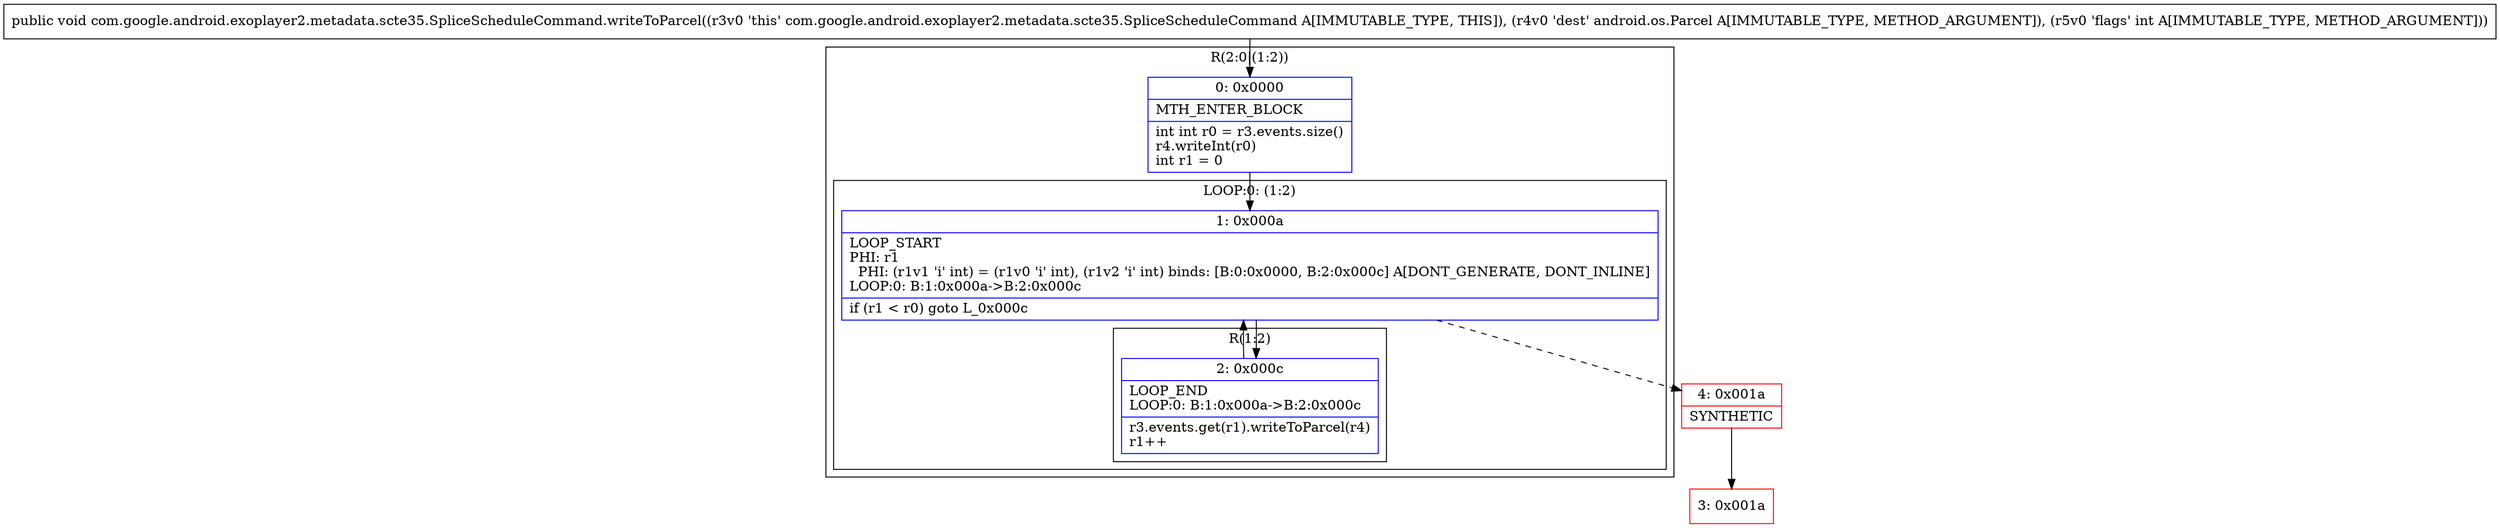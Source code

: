 digraph "CFG forcom.google.android.exoplayer2.metadata.scte35.SpliceScheduleCommand.writeToParcel(Landroid\/os\/Parcel;I)V" {
subgraph cluster_Region_212207325 {
label = "R(2:0|(1:2))";
node [shape=record,color=blue];
Node_0 [shape=record,label="{0\:\ 0x0000|MTH_ENTER_BLOCK\l|int int r0 = r3.events.size()\lr4.writeInt(r0)\lint r1 = 0\l}"];
subgraph cluster_LoopRegion_749466710 {
label = "LOOP:0: (1:2)";
node [shape=record,color=blue];
Node_1 [shape=record,label="{1\:\ 0x000a|LOOP_START\lPHI: r1 \l  PHI: (r1v1 'i' int) = (r1v0 'i' int), (r1v2 'i' int) binds: [B:0:0x0000, B:2:0x000c] A[DONT_GENERATE, DONT_INLINE]\lLOOP:0: B:1:0x000a\-\>B:2:0x000c\l|if (r1 \< r0) goto L_0x000c\l}"];
subgraph cluster_Region_1296276752 {
label = "R(1:2)";
node [shape=record,color=blue];
Node_2 [shape=record,label="{2\:\ 0x000c|LOOP_END\lLOOP:0: B:1:0x000a\-\>B:2:0x000c\l|r3.events.get(r1).writeToParcel(r4)\lr1++\l}"];
}
}
}
Node_3 [shape=record,color=red,label="{3\:\ 0x001a}"];
Node_4 [shape=record,color=red,label="{4\:\ 0x001a|SYNTHETIC\l}"];
MethodNode[shape=record,label="{public void com.google.android.exoplayer2.metadata.scte35.SpliceScheduleCommand.writeToParcel((r3v0 'this' com.google.android.exoplayer2.metadata.scte35.SpliceScheduleCommand A[IMMUTABLE_TYPE, THIS]), (r4v0 'dest' android.os.Parcel A[IMMUTABLE_TYPE, METHOD_ARGUMENT]), (r5v0 'flags' int A[IMMUTABLE_TYPE, METHOD_ARGUMENT])) }"];
MethodNode -> Node_0;
Node_0 -> Node_1;
Node_1 -> Node_2;
Node_1 -> Node_4[style=dashed];
Node_2 -> Node_1;
Node_4 -> Node_3;
}

